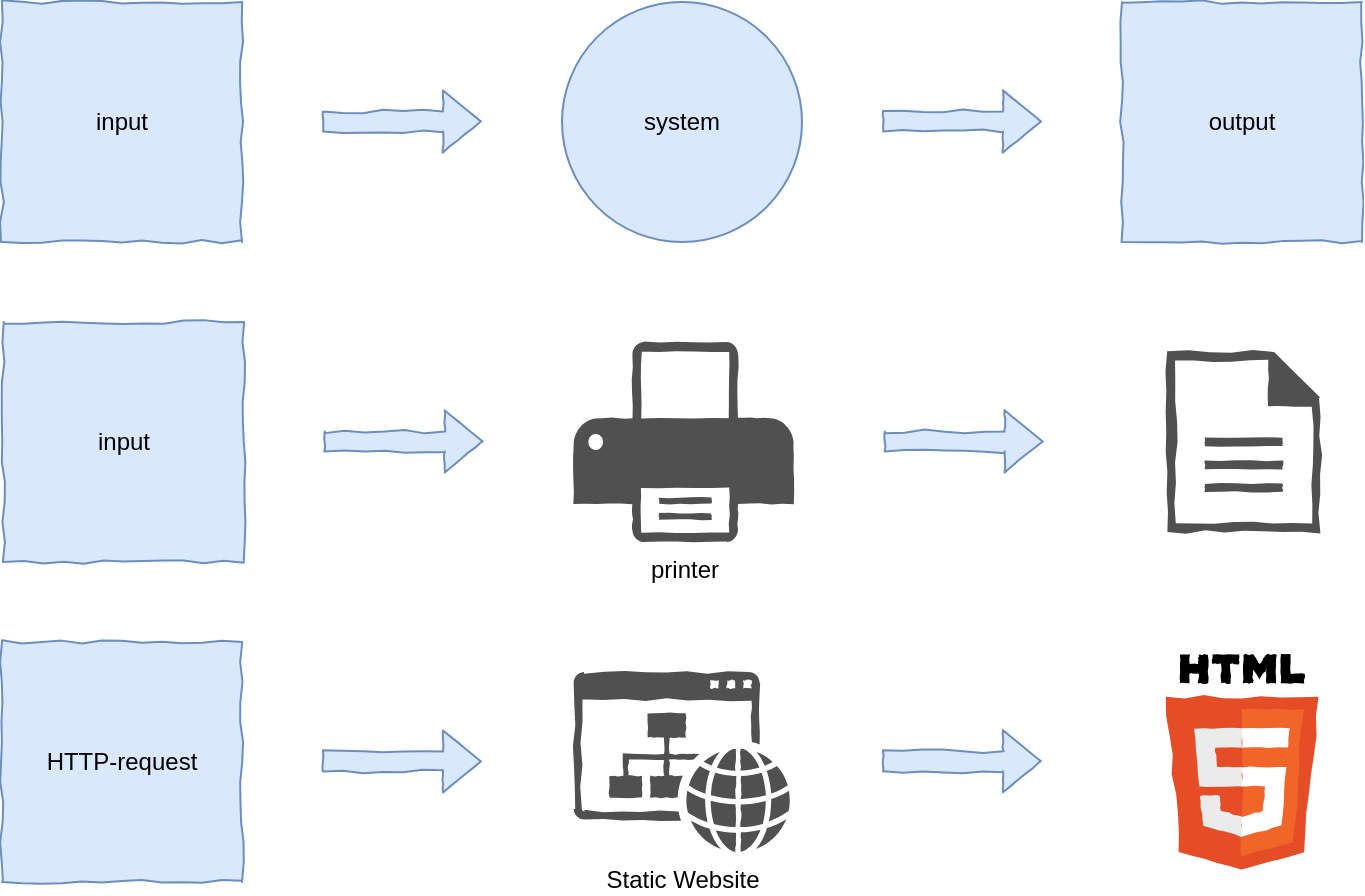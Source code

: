 <mxfile version="19.0.3" type="device" pages="5"><diagram id="li1Z2_9ZasxeaxoO6WDO" name="stateless"><mxGraphModel dx="1422" dy="993" grid="1" gridSize="10" guides="1" tooltips="1" connect="1" arrows="1" fold="1" page="1" pageScale="1.1" pageWidth="850" pageHeight="1100" math="0" shadow="0"><root><mxCell id="0"/><mxCell id="1" parent="0"/><mxCell id="yqoet7kKamnOXVkWt0O8-1" value="input" style="rounded=0;whiteSpace=wrap;html=1;fillColor=#dae8fc;strokeColor=#6c8ebf;comic=1;" parent="1" vertex="1"><mxGeometry x="40" y="40" width="120" height="120" as="geometry"/></mxCell><mxCell id="yqoet7kKamnOXVkWt0O8-2" value="" style="shape=flexArrow;endArrow=classic;html=1;rounded=0;fillColor=#dae8fc;strokeColor=#6c8ebf;comic=1;" parent="1" edge="1"><mxGeometry width="50" height="50" relative="1" as="geometry"><mxPoint x="200" y="99.71" as="sourcePoint"/><mxPoint x="280" y="99.71" as="targetPoint"/></mxGeometry></mxCell><mxCell id="yqoet7kKamnOXVkWt0O8-3" value="output" style="rounded=0;whiteSpace=wrap;html=1;fillColor=#dae8fc;strokeColor=#6c8ebf;comic=1;" parent="1" vertex="1"><mxGeometry x="600" y="40" width="120" height="120" as="geometry"/></mxCell><mxCell id="yqoet7kKamnOXVkWt0O8-4" value="system" style="ellipse;whiteSpace=wrap;html=1;aspect=fixed;fillColor=#dae8fc;strokeColor=#6c8ebf;comic=1;" parent="1" vertex="1"><mxGeometry x="320" y="40" width="120" height="120" as="geometry"/></mxCell><mxCell id="yqoet7kKamnOXVkWt0O8-5" value="" style="shape=flexArrow;endArrow=classic;html=1;rounded=0;fillColor=#dae8fc;strokeColor=#6c8ebf;comic=1;" parent="1" edge="1"><mxGeometry width="50" height="50" relative="1" as="geometry"><mxPoint x="480" y="99.71" as="sourcePoint"/><mxPoint x="560" y="99.71" as="targetPoint"/></mxGeometry></mxCell><mxCell id="yqoet7kKamnOXVkWt0O8-6" value="input" style="rounded=0;whiteSpace=wrap;html=1;fillColor=#dae8fc;strokeColor=#6c8ebf;comic=1;" parent="1" vertex="1"><mxGeometry x="40.86" y="200" width="120" height="120" as="geometry"/></mxCell><mxCell id="yqoet7kKamnOXVkWt0O8-8" value="printer" style="sketch=0;pointerEvents=1;shadow=0;dashed=0;html=1;strokeColor=none;fillColor=#505050;labelPosition=center;verticalLabelPosition=bottom;verticalAlign=top;outlineConnect=0;align=center;shape=mxgraph.office.devices.printer;comic=1;" parent="1" vertex="1"><mxGeometry x="325.86" y="210" width="110" height="100" as="geometry"/></mxCell><mxCell id="yqoet7kKamnOXVkWt0O8-9" value="" style="shape=flexArrow;endArrow=classic;html=1;rounded=0;fillColor=#dae8fc;strokeColor=#6c8ebf;comic=1;" parent="1" edge="1"><mxGeometry width="50" height="50" relative="1" as="geometry"><mxPoint x="200.86" y="259.71" as="sourcePoint"/><mxPoint x="280.86" y="259.71" as="targetPoint"/></mxGeometry></mxCell><mxCell id="yqoet7kKamnOXVkWt0O8-10" value="" style="shape=flexArrow;endArrow=classic;html=1;rounded=0;fillColor=#dae8fc;strokeColor=#6c8ebf;comic=1;" parent="1" edge="1"><mxGeometry width="50" height="50" relative="1" as="geometry"><mxPoint x="480.86" y="259.71" as="sourcePoint"/><mxPoint x="560.86" y="259.71" as="targetPoint"/></mxGeometry></mxCell><mxCell id="yqoet7kKamnOXVkWt0O8-11" value="" style="sketch=0;pointerEvents=1;shadow=0;dashed=0;html=1;strokeColor=none;fillColor=#505050;labelPosition=center;verticalLabelPosition=bottom;verticalAlign=top;outlineConnect=0;align=center;shape=mxgraph.office.concepts.document;comic=1;" parent="1" vertex="1"><mxGeometry x="622.56" y="215" width="76.6" height="90" as="geometry"/></mxCell><mxCell id="yqoet7kKamnOXVkWt0O8-15" value="HTTP-request" style="rounded=0;whiteSpace=wrap;html=1;fillColor=#dae8fc;strokeColor=#6c8ebf;comic=1;" parent="1" vertex="1"><mxGeometry x="40" y="360" width="120" height="120" as="geometry"/></mxCell><mxCell id="yqoet7kKamnOXVkWt0O8-16" value="" style="shape=flexArrow;endArrow=classic;html=1;rounded=0;fillColor=#dae8fc;strokeColor=#6c8ebf;comic=1;" parent="1" edge="1"><mxGeometry width="50" height="50" relative="1" as="geometry"><mxPoint x="200" y="419.71" as="sourcePoint"/><mxPoint x="280" y="419.71" as="targetPoint"/></mxGeometry></mxCell><mxCell id="yqoet7kKamnOXVkWt0O8-17" value="Static Website" style="sketch=0;pointerEvents=1;shadow=0;dashed=0;html=1;strokeColor=none;fillColor=#505050;labelPosition=center;verticalLabelPosition=bottom;verticalAlign=top;outlineConnect=0;align=center;shape=mxgraph.office.concepts.website;comic=1;" parent="1" vertex="1"><mxGeometry x="325.82" y="375" width="108.37" height="90" as="geometry"/></mxCell><mxCell id="yqoet7kKamnOXVkWt0O8-18" value="" style="shape=flexArrow;endArrow=classic;html=1;rounded=0;fillColor=#dae8fc;strokeColor=#6c8ebf;comic=1;" parent="1" edge="1"><mxGeometry width="50" height="50" relative="1" as="geometry"><mxPoint x="480" y="419.66" as="sourcePoint"/><mxPoint x="560.0" y="419.66" as="targetPoint"/></mxGeometry></mxCell><mxCell id="TYu0bR-V-BIf-lIYEibf-1" value="" style="dashed=0;outlineConnect=0;html=1;align=center;labelPosition=center;verticalLabelPosition=bottom;verticalAlign=top;shape=mxgraph.weblogos.html5;shadow=0;comic=1;" parent="1" vertex="1"><mxGeometry x="621.9" y="366.19" width="76.2" height="107.61" as="geometry"/></mxCell></root></mxGraphModel></diagram><diagram id="AZV09bY6U0gUkL8_2Xv4" name="stateful"><mxGraphModel dx="1422" dy="850" grid="1" gridSize="10" guides="1" tooltips="1" connect="1" arrows="1" fold="1" page="1" pageScale="1" pageWidth="850" pageHeight="1100" math="0" shadow="0"><root><mxCell id="0"/><mxCell id="1" parent="0"/><mxCell id="7bk5Bskpx-4sF6uG3YsZ-1" value="input" style="rounded=0;whiteSpace=wrap;html=1;fillColor=#dae8fc;strokeColor=#6c8ebf;comic=1;" parent="1" vertex="1"><mxGeometry x="40" y="40" width="120" height="120" as="geometry"/></mxCell><mxCell id="7bk5Bskpx-4sF6uG3YsZ-2" value="" style="shape=flexArrow;endArrow=classic;html=1;rounded=0;fillColor=#dae8fc;strokeColor=#6c8ebf;comic=1;" parent="1" edge="1"><mxGeometry width="50" height="50" relative="1" as="geometry"><mxPoint x="200" y="99.71" as="sourcePoint"/><mxPoint x="280" y="99.71" as="targetPoint"/></mxGeometry></mxCell><mxCell id="7bk5Bskpx-4sF6uG3YsZ-3" value="output" style="rounded=0;whiteSpace=wrap;html=1;fillColor=#dae8fc;strokeColor=#6c8ebf;comic=1;" parent="1" vertex="1"><mxGeometry x="600" y="40" width="120" height="120" as="geometry"/></mxCell><mxCell id="7bk5Bskpx-4sF6uG3YsZ-4" value="system" style="ellipse;whiteSpace=wrap;html=1;aspect=fixed;fillColor=#dae8fc;strokeColor=#6c8ebf;comic=1;" parent="1" vertex="1"><mxGeometry x="320" y="40" width="120" height="120" as="geometry"/></mxCell><mxCell id="7bk5Bskpx-4sF6uG3YsZ-5" value="" style="shape=flexArrow;endArrow=classic;html=1;rounded=0;fillColor=#dae8fc;strokeColor=#6c8ebf;comic=1;" parent="1" edge="1"><mxGeometry width="50" height="50" relative="1" as="geometry"><mxPoint x="480" y="99.71" as="sourcePoint"/><mxPoint x="560" y="99.71" as="targetPoint"/></mxGeometry></mxCell><mxCell id="7bk5Bskpx-4sF6uG3YsZ-6" value="State" style="strokeWidth=2;html=1;shape=mxgraph.flowchart.database;whiteSpace=wrap;shadow=0;fillColor=#dae8fc;strokeColor=#6c8ebf;comic=1;" parent="1" vertex="1"><mxGeometry x="340" y="320" width="80" height="60" as="geometry"/></mxCell><mxCell id="7bk5Bskpx-4sF6uG3YsZ-12" value="" style="shape=flexArrow;endArrow=classic;html=1;rounded=0;fillColor=#dae8fc;strokeColor=#6c8ebf;comic=1;" parent="1" edge="1"><mxGeometry width="50" height="50" relative="1" as="geometry"><mxPoint x="360" y="200" as="sourcePoint"/><mxPoint x="360" y="280" as="targetPoint"/></mxGeometry></mxCell><mxCell id="7bk5Bskpx-4sF6uG3YsZ-13" value="" style="shape=flexArrow;endArrow=classic;html=1;rounded=0;fillColor=#dae8fc;strokeColor=#6c8ebf;comic=1;" parent="1" edge="1"><mxGeometry width="50" height="50" relative="1" as="geometry"><mxPoint x="400" y="280" as="sourcePoint"/><mxPoint x="400" y="200" as="targetPoint"/></mxGeometry></mxCell><mxCell id="7bk5Bskpx-4sF6uG3YsZ-15" value="login to web&lt;br style=&quot;font-size: 16px;&quot;&gt;open mobile app" style="rounded=0;whiteSpace=wrap;html=1;fillColor=#dae8fc;strokeColor=#6c8ebf;comic=1;jiggle=1;" parent="1" vertex="1"><mxGeometry x="40" y="440" width="120" height="120" as="geometry"/></mxCell><mxCell id="7bk5Bskpx-4sF6uG3YsZ-17" value="" style="shape=flexArrow;endArrow=classic;html=1;rounded=0;fillColor=#dae8fc;strokeColor=#6c8ebf;comic=1;jiggle=1;" parent="1" edge="1"><mxGeometry width="50" height="50" relative="1" as="geometry"><mxPoint x="200" y="499.76" as="sourcePoint"/><mxPoint x="280" y="499.76" as="targetPoint"/></mxGeometry></mxCell><mxCell id="7bk5Bskpx-4sF6uG3YsZ-18" value="accounts&lt;br style=&quot;font-size: 16px;&quot;&gt;account balance&lt;br style=&quot;font-size: 16px;&quot;&gt;transaction history" style="rounded=0;whiteSpace=wrap;html=1;fillColor=#dae8fc;strokeColor=#6c8ebf;comic=1;jiggle=1;" parent="1" vertex="1"><mxGeometry x="600" y="440" width="120" height="120" as="geometry"/></mxCell><mxCell id="7bk5Bskpx-4sF6uG3YsZ-19" value="" style="shape=flexArrow;endArrow=classic;html=1;rounded=0;fillColor=#dae8fc;strokeColor=#6c8ebf;comic=1;jiggle=1;" parent="1" edge="1"><mxGeometry width="50" height="50" relative="1" as="geometry"><mxPoint x="470" y="499.71" as="sourcePoint"/><mxPoint x="550" y="499.71" as="targetPoint"/></mxGeometry></mxCell><mxCell id="7bk5Bskpx-4sF6uG3YsZ-20" value="database" style="strokeWidth=2;html=1;shape=mxgraph.flowchart.database;whiteSpace=wrap;shadow=0;fillColor=#dae8fc;strokeColor=#6c8ebf;comic=1;jiggle=1;" parent="1" vertex="1"><mxGeometry x="340" y="720" width="80" height="60" as="geometry"/></mxCell><mxCell id="7bk5Bskpx-4sF6uG3YsZ-21" value="" style="shape=flexArrow;endArrow=classic;html=1;rounded=0;fillColor=#dae8fc;strokeColor=#6c8ebf;comic=1;jiggle=1;" parent="1" edge="1"><mxGeometry width="50" height="50" relative="1" as="geometry"><mxPoint x="360" y="600" as="sourcePoint"/><mxPoint x="360" y="680" as="targetPoint"/></mxGeometry></mxCell><mxCell id="7bk5Bskpx-4sF6uG3YsZ-22" value="" style="shape=flexArrow;endArrow=classic;html=1;rounded=0;fillColor=#dae8fc;strokeColor=#6c8ebf;comic=1;jiggle=1;" parent="1" edge="1"><mxGeometry width="50" height="50" relative="1" as="geometry"><mxPoint x="400" y="680" as="sourcePoint"/><mxPoint x="400" y="600" as="targetPoint"/></mxGeometry></mxCell><mxCell id="uc-RzllxqezxY1QVGpYT-1" value="" style="shape=image;verticalLabelPosition=bottom;labelBackgroundColor=default;verticalAlign=top;aspect=fixed;imageAspect=0;image=https://ksk-limburg.sparkasseblog.de/files/2019/08/ak-psd2-icon-s-app.png;strokeWidth=3;comic=1;jiggle=1;" parent="1" vertex="1"><mxGeometry x="301.15" y="435" width="157.7" height="130" as="geometry"/></mxCell></root></mxGraphModel></diagram><diagram id="z_gH5glWk6rSovBKr49o" name="microservices"><mxGraphModel dx="2228" dy="1323" grid="1" gridSize="10" guides="1" tooltips="1" connect="1" arrows="1" fold="1" page="1" pageScale="1" pageWidth="850" pageHeight="1100" math="0" shadow="0"><root><mxCell id="0"/><mxCell id="1" parent="0"/><mxCell id="bvgw5lfCj7fHzxwqs2tf-47" value="" style="rounded=0;whiteSpace=wrap;html=1;fillColor=#dae8fc;strokeColor=#6c8ebf;comic=1;jiggle=1;" vertex="1" parent="1"><mxGeometry x="510" y="520" width="100" height="100" as="geometry"/></mxCell><mxCell id="bvgw5lfCj7fHzxwqs2tf-46" value="" style="rounded=0;whiteSpace=wrap;html=1;fillColor=#dae8fc;strokeColor=#6c8ebf;comic=1;jiggle=1;" vertex="1" parent="1"><mxGeometry x="630" y="680" width="100" height="100" as="geometry"/></mxCell><mxCell id="bvgw5lfCj7fHzxwqs2tf-45" value="" style="rounded=0;whiteSpace=wrap;html=1;fillColor=#dae8fc;strokeColor=#6c8ebf;comic=1;jiggle=1;" vertex="1" parent="1"><mxGeometry x="510" y="680" width="100" height="100" as="geometry"/></mxCell><mxCell id="bvgw5lfCj7fHzxwqs2tf-43" value="" style="rounded=0;whiteSpace=wrap;html=1;fillColor=#dae8fc;strokeColor=#6c8ebf;comic=1;jiggle=1;" vertex="1" parent="1"><mxGeometry x="390" y="680" width="100" height="100" as="geometry"/></mxCell><mxCell id="bvgw5lfCj7fHzxwqs2tf-1" value="" style="rounded=0;whiteSpace=wrap;html=1;fillColor=#dae8fc;strokeColor=#6c8ebf;comic=1;jiggle=1;" vertex="1" parent="1"><mxGeometry x="40" y="40" width="280" height="240" as="geometry"/></mxCell><mxCell id="bvgw5lfCj7fHzxwqs2tf-6" value="UI" style="ellipse;whiteSpace=wrap;html=1;aspect=fixed;fillColor=#d5e8d4;strokeColor=#82b366;opacity=70;" vertex="1" parent="1"><mxGeometry x="120" y="57.5" width="120" height="120" as="geometry"/></mxCell><mxCell id="bvgw5lfCj7fHzxwqs2tf-7" value="Data Access&lt;br&gt;Layer" style="ellipse;whiteSpace=wrap;html=1;aspect=fixed;fillColor=#f8cecc;strokeColor=#b85450;opacity=70;" vertex="1" parent="1"><mxGeometry x="70" y="142.5" width="120" height="120" as="geometry"/></mxCell><mxCell id="bvgw5lfCj7fHzxwqs2tf-8" value="Buiness Logic" style="ellipse;whiteSpace=wrap;html=1;aspect=fixed;fillColor=#fff2cc;strokeColor=#d6b656;opacity=70;" vertex="1" parent="1"><mxGeometry x="170" y="142.5" width="120" height="120" as="geometry"/></mxCell><mxCell id="bvgw5lfCj7fHzxwqs2tf-9" value="" style="shape=flexArrow;endArrow=classic;startArrow=classic;html=1;rounded=0;comic=1;jiggle=1;fillColor=#dae8fc;strokeColor=#6c8ebf;" edge="1" parent="1"><mxGeometry width="100" height="100" relative="1" as="geometry"><mxPoint x="160" y="420" as="sourcePoint"/><mxPoint x="160" y="320" as="targetPoint"/></mxGeometry></mxCell><mxCell id="bvgw5lfCj7fHzxwqs2tf-10" value="Data" style="shape=datastore;whiteSpace=wrap;html=1;opacity=70;fillColor=#dae8fc;strokeColor=#6c8ebf;" vertex="1" parent="1"><mxGeometry x="130" y="460" width="60" height="60" as="geometry"/></mxCell><mxCell id="bvgw5lfCj7fHzxwqs2tf-29" value="Microservice&lt;br&gt;1" style="ellipse;whiteSpace=wrap;html=1;aspect=fixed;fillColor=#fff2cc;strokeColor=#d6b656;opacity=70;" vertex="1" parent="1"><mxGeometry x="400" y="690" width="80" height="80" as="geometry"/></mxCell><mxCell id="bvgw5lfCj7fHzxwqs2tf-30" value="Microservice&lt;br&gt;2" style="ellipse;whiteSpace=wrap;html=1;aspect=fixed;fillColor=#fff2cc;strokeColor=#d6b656;opacity=70;" vertex="1" parent="1"><mxGeometry x="520" y="690" width="80" height="80" as="geometry"/></mxCell><mxCell id="bvgw5lfCj7fHzxwqs2tf-31" value="Microservice&lt;br&gt;n" style="ellipse;whiteSpace=wrap;html=1;aspect=fixed;fillColor=#fff2cc;strokeColor=#d6b656;opacity=70;" vertex="1" parent="1"><mxGeometry x="640" y="690" width="80" height="80" as="geometry"/></mxCell><mxCell id="bvgw5lfCj7fHzxwqs2tf-32" value="UI" style="ellipse;whiteSpace=wrap;html=1;aspect=fixed;fillColor=#d5e8d4;strokeColor=#82b366;opacity=70;" vertex="1" parent="1"><mxGeometry x="520" y="530" width="80" height="80" as="geometry"/></mxCell><mxCell id="bvgw5lfCj7fHzxwqs2tf-33" value="" style="endArrow=classic;html=1;rounded=0;comic=1;jiggle=1;exitX=0.5;exitY=1;exitDx=0;exitDy=0;entryX=0.5;entryY=0;entryDx=0;entryDy=0;fillColor=#dae8fc;strokeColor=#6c8ebf;" edge="1" parent="1" source="bvgw5lfCj7fHzxwqs2tf-32" target="bvgw5lfCj7fHzxwqs2tf-29"><mxGeometry width="50" height="50" relative="1" as="geometry"><mxPoint x="610" y="760" as="sourcePoint"/><mxPoint x="660" y="710" as="targetPoint"/></mxGeometry></mxCell><mxCell id="bvgw5lfCj7fHzxwqs2tf-34" value="" style="endArrow=classic;html=1;rounded=0;comic=1;jiggle=1;exitX=0.5;exitY=1;exitDx=0;exitDy=0;entryX=0.5;entryY=0;entryDx=0;entryDy=0;fillColor=#dae8fc;strokeColor=#6c8ebf;" edge="1" parent="1" source="bvgw5lfCj7fHzxwqs2tf-32" target="bvgw5lfCj7fHzxwqs2tf-30"><mxGeometry width="50" height="50" relative="1" as="geometry"><mxPoint x="530" y="620" as="sourcePoint"/><mxPoint x="450" y="700" as="targetPoint"/></mxGeometry></mxCell><mxCell id="bvgw5lfCj7fHzxwqs2tf-35" value="" style="endArrow=classic;startArrow=classic;html=1;rounded=0;comic=1;jiggle=1;exitX=1;exitY=0.5;exitDx=0;exitDy=0;entryX=0;entryY=0.5;entryDx=0;entryDy=0;fillColor=#dae8fc;strokeColor=#6c8ebf;" edge="1" parent="1" source="bvgw5lfCj7fHzxwqs2tf-30" target="bvgw5lfCj7fHzxwqs2tf-31"><mxGeometry width="50" height="50" relative="1" as="geometry"><mxPoint x="610" y="760" as="sourcePoint"/><mxPoint x="660" y="710" as="targetPoint"/></mxGeometry></mxCell><mxCell id="bvgw5lfCj7fHzxwqs2tf-36" value="" style="shape=flexArrow;endArrow=classic;startArrow=classic;html=1;rounded=0;comic=1;jiggle=1;fillColor=#dae8fc;strokeColor=#6c8ebf;" edge="1" parent="1"><mxGeometry width="100" height="100" relative="1" as="geometry"><mxPoint x="440" y="910" as="sourcePoint"/><mxPoint x="440" y="810" as="targetPoint"/></mxGeometry></mxCell><mxCell id="bvgw5lfCj7fHzxwqs2tf-37" value="Data" style="shape=datastore;whiteSpace=wrap;html=1;opacity=70;fillColor=#dae8fc;strokeColor=#6c8ebf;" vertex="1" parent="1"><mxGeometry x="410" y="950" width="60" height="60" as="geometry"/></mxCell><mxCell id="bvgw5lfCj7fHzxwqs2tf-38" value="" style="shape=flexArrow;endArrow=classic;startArrow=classic;html=1;rounded=0;comic=1;jiggle=1;fillColor=#dae8fc;strokeColor=#6c8ebf;" edge="1" parent="1"><mxGeometry width="100" height="100" relative="1" as="geometry"><mxPoint x="560" y="910" as="sourcePoint"/><mxPoint x="560" y="810" as="targetPoint"/></mxGeometry></mxCell><mxCell id="bvgw5lfCj7fHzxwqs2tf-39" value="Data" style="shape=datastore;whiteSpace=wrap;html=1;opacity=70;fillColor=#dae8fc;strokeColor=#6c8ebf;" vertex="1" parent="1"><mxGeometry x="530" y="950" width="60" height="60" as="geometry"/></mxCell><mxCell id="bvgw5lfCj7fHzxwqs2tf-40" value="" style="shape=flexArrow;endArrow=classic;startArrow=classic;html=1;rounded=0;comic=1;jiggle=1;fillColor=#dae8fc;strokeColor=#6c8ebf;" edge="1" parent="1"><mxGeometry width="100" height="100" relative="1" as="geometry"><mxPoint x="680" y="910" as="sourcePoint"/><mxPoint x="680" y="810" as="targetPoint"/></mxGeometry></mxCell><mxCell id="bvgw5lfCj7fHzxwqs2tf-41" value="Data" style="shape=datastore;whiteSpace=wrap;html=1;opacity=70;fillColor=#dae8fc;strokeColor=#6c8ebf;" vertex="1" parent="1"><mxGeometry x="650" y="950" width="60" height="60" as="geometry"/></mxCell></root></mxGraphModel></diagram><diagram id="lEDadOy9dhqkfLiQRZPT" name="Container"><mxGraphModel dx="1910" dy="1134" grid="1" gridSize="10" guides="1" tooltips="1" connect="1" arrows="1" fold="1" page="1" pageScale="1" pageWidth="1600" pageHeight="900" math="0" shadow="0"><root><mxCell id="0"/><mxCell id="1" parent="0"/><mxCell id="pWW4XWF9MXO5VmXJvALi-44" value="" style="group" vertex="1" connectable="0" parent="1"><mxGeometry x="40" y="400" width="320" height="410" as="geometry"/></mxCell><mxCell id="pWW4XWF9MXO5VmXJvALi-1" value="Bare Metal" style="text;html=1;align=center;verticalAlign=middle;resizable=0;points=[];autosize=1;strokeColor=none;fillColor=none;fontSize=37;" vertex="1" parent="pWW4XWF9MXO5VmXJvALi-44"><mxGeometry x="65" y="360" width="190" height="50" as="geometry"/></mxCell><mxCell id="pWW4XWF9MXO5VmXJvALi-5" value="Infrastructure" style="rounded=1;whiteSpace=wrap;html=1;fontSize=20;opacity=70;labelPosition=center;verticalLabelPosition=middle;align=center;verticalAlign=middle;fillColor=#0050ef;strokeColor=#001DBC;fontColor=#ffffff;" vertex="1" parent="pWW4XWF9MXO5VmXJvALi-44"><mxGeometry y="240" width="320" height="110" as="geometry"/></mxCell><mxCell id="pWW4XWF9MXO5VmXJvALi-12" value="Operating System" style="rounded=1;whiteSpace=wrap;html=1;fontSize=20;opacity=70;labelPosition=center;verticalLabelPosition=middle;align=center;verticalAlign=middle;fillColor=#e51400;strokeColor=#B20000;fontColor=#ffffff;" vertex="1" parent="pWW4XWF9MXO5VmXJvALi-44"><mxGeometry y="130" width="320" height="110" as="geometry"/></mxCell><mxCell id="pWW4XWF9MXO5VmXJvALi-16" value="bins/libs" style="rounded=1;whiteSpace=wrap;html=1;fontSize=20;opacity=70;labelPosition=center;verticalLabelPosition=middle;align=center;verticalAlign=middle;fillColor=#fa6800;strokeColor=#C73500;fontColor=#000000;" vertex="1" parent="pWW4XWF9MXO5VmXJvALi-44"><mxGeometry y="65" width="320" height="65" as="geometry"/></mxCell><mxCell id="pWW4XWF9MXO5VmXJvALi-17" value="Application" style="rounded=1;whiteSpace=wrap;html=1;fontSize=20;opacity=70;labelPosition=center;verticalLabelPosition=middle;align=center;verticalAlign=middle;fillColor=#fa6800;strokeColor=#C73500;fontColor=#000000;" vertex="1" parent="pWW4XWF9MXO5VmXJvALi-44"><mxGeometry width="320" height="65" as="geometry"/></mxCell><mxCell id="pWW4XWF9MXO5VmXJvALi-45" value="" style="group" vertex="1" connectable="0" parent="1"><mxGeometry x="440" y="180" width="320" height="630" as="geometry"/></mxCell><mxCell id="pWW4XWF9MXO5VmXJvALi-2" value="Virtual Machine" style="text;html=1;align=center;verticalAlign=middle;resizable=0;points=[];autosize=1;strokeColor=none;fillColor=none;fontSize=37;" vertex="1" parent="pWW4XWF9MXO5VmXJvALi-45"><mxGeometry x="25" y="580" width="270" height="50" as="geometry"/></mxCell><mxCell id="pWW4XWF9MXO5VmXJvALi-9" value="Infrastructure" style="rounded=1;whiteSpace=wrap;html=1;fontSize=20;opacity=70;labelPosition=center;verticalLabelPosition=middle;align=center;verticalAlign=middle;fillColor=#0050ef;strokeColor=#001DBC;fontColor=#ffffff;" vertex="1" parent="pWW4XWF9MXO5VmXJvALi-45"><mxGeometry y="460" width="320" height="110" as="geometry"/></mxCell><mxCell id="pWW4XWF9MXO5VmXJvALi-13" value="Operating System" style="rounded=1;whiteSpace=wrap;html=1;fontSize=20;opacity=70;labelPosition=center;verticalLabelPosition=middle;align=center;verticalAlign=middle;fillColor=#e51400;strokeColor=#B20000;fontColor=#ffffff;" vertex="1" parent="pWW4XWF9MXO5VmXJvALi-45"><mxGeometry y="350" width="320" height="110" as="geometry"/></mxCell><mxCell id="pWW4XWF9MXO5VmXJvALi-18" value="Hypervisor" style="rounded=1;whiteSpace=wrap;html=1;fontSize=20;opacity=70;labelPosition=center;verticalLabelPosition=middle;align=center;verticalAlign=middle;fillColor=#d80073;strokeColor=#A50040;fontColor=#ffffff;" vertex="1" parent="pWW4XWF9MXO5VmXJvALi-45"><mxGeometry y="240" width="320" height="110" as="geometry"/></mxCell><mxCell id="pWW4XWF9MXO5VmXJvALi-19" value="Guest OS" style="rounded=1;whiteSpace=wrap;html=1;fontSize=20;opacity=70;labelPosition=center;verticalLabelPosition=middle;align=center;verticalAlign=middle;fillColor=#fa6800;strokeColor=#C73500;fontColor=#000000;" vertex="1" parent="pWW4XWF9MXO5VmXJvALi-45"><mxGeometry y="130" width="100" height="110" as="geometry"/></mxCell><mxCell id="pWW4XWF9MXO5VmXJvALi-20" value="Guest OS" style="rounded=1;whiteSpace=wrap;html=1;fontSize=20;opacity=70;labelPosition=center;verticalLabelPosition=middle;align=center;verticalAlign=middle;fillColor=#a20025;strokeColor=#6F0000;fontColor=#ffffff;" vertex="1" parent="pWW4XWF9MXO5VmXJvALi-45"><mxGeometry x="110" y="130" width="100" height="110" as="geometry"/></mxCell><mxCell id="pWW4XWF9MXO5VmXJvALi-21" value="Guest OS" style="rounded=1;whiteSpace=wrap;html=1;fontSize=20;opacity=70;labelPosition=center;verticalLabelPosition=middle;align=center;verticalAlign=middle;fillColor=#6a00ff;strokeColor=#3700CC;fontColor=#ffffff;" vertex="1" parent="pWW4XWF9MXO5VmXJvALi-45"><mxGeometry x="220" y="130" width="100" height="110" as="geometry"/></mxCell><mxCell id="pWW4XWF9MXO5VmXJvALi-22" value="bins/libs" style="rounded=1;whiteSpace=wrap;html=1;fontSize=20;opacity=70;labelPosition=center;verticalLabelPosition=middle;align=center;verticalAlign=middle;fillColor=#fa6800;strokeColor=#C73500;fontColor=#000000;" vertex="1" parent="pWW4XWF9MXO5VmXJvALi-45"><mxGeometry y="65" width="100" height="65" as="geometry"/></mxCell><mxCell id="pWW4XWF9MXO5VmXJvALi-23" value="bins/libs" style="rounded=1;whiteSpace=wrap;html=1;fontSize=20;opacity=70;labelPosition=center;verticalLabelPosition=middle;align=center;verticalAlign=middle;fillColor=#a20025;strokeColor=#6F0000;fontColor=#ffffff;" vertex="1" parent="pWW4XWF9MXO5VmXJvALi-45"><mxGeometry x="110" y="65" width="100" height="65" as="geometry"/></mxCell><mxCell id="pWW4XWF9MXO5VmXJvALi-24" value="bins/libs" style="rounded=1;whiteSpace=wrap;html=1;fontSize=20;opacity=70;labelPosition=center;verticalLabelPosition=middle;align=center;verticalAlign=middle;fillColor=#6a00ff;strokeColor=#3700CC;fontColor=#ffffff;" vertex="1" parent="pWW4XWF9MXO5VmXJvALi-45"><mxGeometry x="220" y="65" width="100" height="65" as="geometry"/></mxCell><mxCell id="pWW4XWF9MXO5VmXJvALi-25" value="App 1" style="rounded=1;whiteSpace=wrap;html=1;fontSize=20;opacity=70;labelPosition=center;verticalLabelPosition=middle;align=center;verticalAlign=middle;fillColor=#fa6800;strokeColor=#C73500;fontColor=#000000;" vertex="1" parent="pWW4XWF9MXO5VmXJvALi-45"><mxGeometry width="100" height="65" as="geometry"/></mxCell><mxCell id="pWW4XWF9MXO5VmXJvALi-26" value="App 2" style="rounded=1;whiteSpace=wrap;html=1;fontSize=20;opacity=70;labelPosition=center;verticalLabelPosition=middle;align=center;verticalAlign=middle;fillColor=#a20025;strokeColor=#6F0000;fontColor=#ffffff;" vertex="1" parent="pWW4XWF9MXO5VmXJvALi-45"><mxGeometry x="110" width="100" height="65" as="geometry"/></mxCell><mxCell id="pWW4XWF9MXO5VmXJvALi-27" value="App n" style="rounded=1;whiteSpace=wrap;html=1;fontSize=20;opacity=70;labelPosition=center;verticalLabelPosition=middle;align=center;verticalAlign=middle;fillColor=#6a00ff;strokeColor=#3700CC;fontColor=#ffffff;" vertex="1" parent="pWW4XWF9MXO5VmXJvALi-45"><mxGeometry x="220" width="100" height="65" as="geometry"/></mxCell><mxCell id="pWW4XWF9MXO5VmXJvALi-46" value="" style="group" vertex="1" connectable="0" parent="1"><mxGeometry x="840" y="290" width="320" height="520" as="geometry"/></mxCell><mxCell id="pWW4XWF9MXO5VmXJvALi-3" value="Container" style="text;html=1;align=center;verticalAlign=middle;resizable=0;points=[];autosize=1;strokeColor=none;fillColor=none;fontSize=37;" vertex="1" parent="pWW4XWF9MXO5VmXJvALi-46"><mxGeometry x="70" y="470" width="180" height="50" as="geometry"/></mxCell><mxCell id="pWW4XWF9MXO5VmXJvALi-10" value="Infrastructure" style="rounded=1;whiteSpace=wrap;html=1;fontSize=20;opacity=70;labelPosition=center;verticalLabelPosition=middle;align=center;verticalAlign=middle;fillColor=#0050ef;strokeColor=#001DBC;fontColor=#ffffff;" vertex="1" parent="pWW4XWF9MXO5VmXJvALi-46"><mxGeometry y="350" width="320" height="110" as="geometry"/></mxCell><mxCell id="pWW4XWF9MXO5VmXJvALi-14" value="Operating System" style="rounded=1;whiteSpace=wrap;html=1;fontSize=20;opacity=70;labelPosition=center;verticalLabelPosition=middle;align=center;verticalAlign=middle;fillColor=#e51400;strokeColor=#B20000;fontColor=#ffffff;" vertex="1" parent="pWW4XWF9MXO5VmXJvALi-46"><mxGeometry y="240" width="320" height="110" as="geometry"/></mxCell><mxCell id="pWW4XWF9MXO5VmXJvALi-28" value="Container Engine" style="rounded=1;whiteSpace=wrap;html=1;fontSize=20;opacity=70;labelPosition=center;verticalLabelPosition=middle;align=center;verticalAlign=middle;fillColor=#008a00;strokeColor=#005700;fontColor=#ffffff;" vertex="1" parent="pWW4XWF9MXO5VmXJvALi-46"><mxGeometry y="130" width="320" height="110" as="geometry"/></mxCell><mxCell id="pWW4XWF9MXO5VmXJvALi-29" value="bins/libs" style="rounded=1;whiteSpace=wrap;html=1;fontSize=20;opacity=70;labelPosition=center;verticalLabelPosition=middle;align=center;verticalAlign=middle;fillColor=#fa6800;strokeColor=#C73500;fontColor=#000000;" vertex="1" parent="pWW4XWF9MXO5VmXJvALi-46"><mxGeometry y="65" width="100" height="65" as="geometry"/></mxCell><mxCell id="pWW4XWF9MXO5VmXJvALi-30" value="bins/libs" style="rounded=1;whiteSpace=wrap;html=1;fontSize=20;opacity=70;labelPosition=center;verticalLabelPosition=middle;align=center;verticalAlign=middle;fillColor=#a20025;strokeColor=#6F0000;fontColor=#ffffff;" vertex="1" parent="pWW4XWF9MXO5VmXJvALi-46"><mxGeometry x="110" y="65" width="100" height="65" as="geometry"/></mxCell><mxCell id="pWW4XWF9MXO5VmXJvALi-31" value="bins/libs" style="rounded=1;whiteSpace=wrap;html=1;fontSize=20;opacity=70;labelPosition=center;verticalLabelPosition=middle;align=center;verticalAlign=middle;fillColor=#6a00ff;strokeColor=#3700CC;fontColor=#ffffff;" vertex="1" parent="pWW4XWF9MXO5VmXJvALi-46"><mxGeometry x="220" y="65" width="100" height="65" as="geometry"/></mxCell><mxCell id="pWW4XWF9MXO5VmXJvALi-32" value="App 1" style="rounded=1;whiteSpace=wrap;html=1;fontSize=20;opacity=70;labelPosition=center;verticalLabelPosition=middle;align=center;verticalAlign=middle;fillColor=#fa6800;strokeColor=#C73500;fontColor=#000000;" vertex="1" parent="pWW4XWF9MXO5VmXJvALi-46"><mxGeometry width="100" height="65" as="geometry"/></mxCell><mxCell id="pWW4XWF9MXO5VmXJvALi-33" value="App 2" style="rounded=1;whiteSpace=wrap;html=1;fontSize=20;opacity=70;labelPosition=center;verticalLabelPosition=middle;align=center;verticalAlign=middle;fillColor=#a20025;strokeColor=#6F0000;fontColor=#ffffff;" vertex="1" parent="pWW4XWF9MXO5VmXJvALi-46"><mxGeometry x="110" width="100" height="65" as="geometry"/></mxCell><mxCell id="pWW4XWF9MXO5VmXJvALi-34" value="App n" style="rounded=1;whiteSpace=wrap;html=1;fontSize=20;opacity=70;labelPosition=center;verticalLabelPosition=middle;align=center;verticalAlign=middle;fillColor=#6a00ff;strokeColor=#3700CC;fontColor=#ffffff;" vertex="1" parent="pWW4XWF9MXO5VmXJvALi-46"><mxGeometry x="220" width="100" height="65" as="geometry"/></mxCell><mxCell id="pWW4XWF9MXO5VmXJvALi-47" value="" style="group" vertex="1" connectable="0" parent="1"><mxGeometry x="1240" y="215" width="320" height="595" as="geometry"/></mxCell><mxCell id="pWW4XWF9MXO5VmXJvALi-41" value="App 1" style="rounded=1;whiteSpace=wrap;html=1;fontSize=20;opacity=70;labelPosition=center;verticalLabelPosition=top;align=center;verticalAlign=bottom;fillColor=#fa6800;strokeColor=#C73500;fontColor=#000000;" vertex="1" parent="pWW4XWF9MXO5VmXJvALi-47"><mxGeometry width="190" height="100" as="geometry"/></mxCell><mxCell id="pWW4XWF9MXO5VmXJvALi-4" value="Function" style="text;html=1;align=center;verticalAlign=middle;resizable=0;points=[];autosize=1;strokeColor=none;fillColor=none;fontSize=37;" vertex="1" parent="pWW4XWF9MXO5VmXJvALi-47"><mxGeometry x="80" y="545" width="160" height="50" as="geometry"/></mxCell><mxCell id="pWW4XWF9MXO5VmXJvALi-11" value="Infrastructure" style="rounded=1;whiteSpace=wrap;html=1;fontSize=20;opacity=70;labelPosition=center;verticalLabelPosition=middle;align=center;verticalAlign=middle;fillColor=#0050ef;strokeColor=#001DBC;fontColor=#ffffff;" vertex="1" parent="pWW4XWF9MXO5VmXJvALi-47"><mxGeometry y="425" width="320" height="110" as="geometry"/></mxCell><mxCell id="pWW4XWF9MXO5VmXJvALi-15" value="Operating System" style="rounded=1;whiteSpace=wrap;html=1;fontSize=20;opacity=70;labelPosition=center;verticalLabelPosition=middle;align=center;verticalAlign=middle;fillColor=#e51400;strokeColor=#B20000;fontColor=#ffffff;" vertex="1" parent="pWW4XWF9MXO5VmXJvALi-47"><mxGeometry y="315" width="320" height="110" as="geometry"/></mxCell><mxCell id="pWW4XWF9MXO5VmXJvALi-35" value="Container Engine" style="rounded=1;whiteSpace=wrap;html=1;fontSize=20;opacity=70;labelPosition=center;verticalLabelPosition=middle;align=center;verticalAlign=middle;fillColor=#008a00;strokeColor=#005700;fontColor=#ffffff;" vertex="1" parent="pWW4XWF9MXO5VmXJvALi-47"><mxGeometry y="205" width="320" height="110" as="geometry"/></mxCell><mxCell id="pWW4XWF9MXO5VmXJvALi-36" value="Function Platform" style="rounded=1;whiteSpace=wrap;html=1;fontSize=20;opacity=70;labelPosition=center;verticalLabelPosition=middle;align=center;verticalAlign=middle;fillColor=#a0522d;strokeColor=#6D1F00;fontColor=#ffffff;" vertex="1" parent="pWW4XWF9MXO5VmXJvALi-47"><mxGeometry y="140" width="320" height="65" as="geometry"/></mxCell><mxCell id="pWW4XWF9MXO5VmXJvALi-37" value="libs" style="rounded=1;whiteSpace=wrap;html=1;fontSize=20;opacity=70;labelPosition=center;verticalLabelPosition=middle;align=center;verticalAlign=middle;fillColor=#a0522d;strokeColor=#6D1F00;fontColor=#ffffff;" vertex="1" parent="pWW4XWF9MXO5VmXJvALi-47"><mxGeometry y="100" width="320" height="40" as="geometry"/></mxCell><mxCell id="pWW4XWF9MXO5VmXJvALi-38" value="Function 1" style="rounded=1;whiteSpace=wrap;html=1;fontSize=20;opacity=70;labelPosition=center;verticalLabelPosition=middle;align=center;verticalAlign=middle;" vertex="1" parent="pWW4XWF9MXO5VmXJvALi-47"><mxGeometry x="10" y="20" width="80" height="65" as="geometry"/></mxCell><mxCell id="pWW4XWF9MXO5VmXJvALi-39" value="Function 2" style="rounded=1;whiteSpace=wrap;html=1;fontSize=20;opacity=70;labelPosition=center;verticalLabelPosition=middle;align=center;verticalAlign=middle;" vertex="1" parent="pWW4XWF9MXO5VmXJvALi-47"><mxGeometry x="100" y="20" width="80" height="65" as="geometry"/></mxCell><mxCell id="pWW4XWF9MXO5VmXJvALi-42" value="App 2" style="rounded=1;whiteSpace=wrap;html=1;fontSize=20;opacity=70;labelPosition=center;verticalLabelPosition=top;align=center;verticalAlign=bottom;fillColor=#a20025;strokeColor=#6F0000;fontColor=#000000;" vertex="1" parent="pWW4XWF9MXO5VmXJvALi-47"><mxGeometry x="200" width="120" height="100" as="geometry"/></mxCell><mxCell id="pWW4XWF9MXO5VmXJvALi-43" value="Function 3" style="rounded=1;whiteSpace=wrap;html=1;fontSize=20;opacity=70;labelPosition=center;verticalLabelPosition=middle;align=center;verticalAlign=middle;" vertex="1" parent="pWW4XWF9MXO5VmXJvALi-47"><mxGeometry x="220" y="17.5" width="80" height="65" as="geometry"/></mxCell></root></mxGraphModel></diagram><diagram id="SNqSJJ9RNLeD80jcOtTE" name="shiftleft"><mxGraphModel dx="1591" dy="945" grid="1" gridSize="10" guides="1" tooltips="1" connect="1" arrows="1" fold="1" page="1" pageScale="1" pageWidth="1600" pageHeight="900" math="0" shadow="0"><root><mxCell id="0"/><mxCell id="1" parent="0"/><mxCell id="M23oZkw1v7Tx1YugGgw3-5" value="dev" style="shape=umlActor;verticalLabelPosition=bottom;verticalAlign=top;html=1;outlineConnect=0;fillColor=#dae8fc;strokeColor=#6c8ebf;" vertex="1" parent="1"><mxGeometry x="40" y="750" width="60" height="120" as="geometry"/></mxCell><mxCell id="M23oZkw1v7Tx1YugGgw3-7" value="code" style="verticalLabelPosition=bottom;html=1;verticalAlign=top;align=center;strokeColor=#6c8ebf;fillColor=#dae8fc;shape=mxgraph.azure.code_file;pointerEvents=1;" vertex="1" parent="1"><mxGeometry x="260" y="772.5" width="71.25" height="75" as="geometry"/></mxCell><mxCell id="M23oZkw1v7Tx1YugGgw3-12" value="repository" style="verticalLabelPosition=middle;html=1;verticalAlign=middle;align=left;strokeColor=#6c8ebf;fillColor=#dae8fc;shape=mxgraph.azure.git_repository;labelPosition=right;" vertex="1" parent="1"><mxGeometry x="260" y="610" width="70" height="70" as="geometry"/></mxCell><mxCell id="M23oZkw1v7Tx1YugGgw3-22" value="artifact" style="aspect=fixed;perimeter=ellipsePerimeter;html=1;align=left;shadow=0;dashed=0;fontColor=#000000;labelBackgroundColor=#ffffff;fontSize=12;spacingTop=3;image;image=img/lib/ibm/vpc/ObjectStorage.svg;labelPosition=right;verticalLabelPosition=middle;verticalAlign=middle;" vertex="1" parent="1"><mxGeometry x="265" y="270" width="60" height="60" as="geometry"/></mxCell><mxCell id="M23oZkw1v7Tx1YugGgw3-24" value="" style="group" vertex="1" connectable="0" parent="1"><mxGeometry x="160" y="390" width="270" height="120" as="geometry"/></mxCell><mxCell id="M23oZkw1v7Tx1YugGgw3-15" value="build" style="triangle;whiteSpace=wrap;html=1;fillColor=#dae8fc;strokeColor=#6c8ebf;" vertex="1" parent="M23oZkw1v7Tx1YugGgw3-24"><mxGeometry width="90" height="120" as="geometry"/></mxCell><mxCell id="M23oZkw1v7Tx1YugGgw3-16" value="analyze" style="triangle;whiteSpace=wrap;html=1;fillColor=#dae8fc;strokeColor=#6c8ebf;" vertex="1" parent="M23oZkw1v7Tx1YugGgw3-24"><mxGeometry x="90" width="90" height="120" as="geometry"/></mxCell><mxCell id="M23oZkw1v7Tx1YugGgw3-17" value="test" style="triangle;whiteSpace=wrap;html=1;fillColor=#dae8fc;strokeColor=#6c8ebf;" vertex="1" parent="M23oZkw1v7Tx1YugGgw3-24"><mxGeometry x="180" width="90" height="120" as="geometry"/></mxCell><mxCell id="M23oZkw1v7Tx1YugGgw3-25" value="" style="endArrow=classic;html=1;rounded=0;entryX=0;entryY=0.5;entryDx=0;entryDy=0;entryPerimeter=0;fillColor=#dae8fc;strokeColor=#6c8ebf;" edge="1" parent="1" source="M23oZkw1v7Tx1YugGgw3-5" target="M23oZkw1v7Tx1YugGgw3-7"><mxGeometry width="50" height="50" relative="1" as="geometry"><mxPoint x="350" y="450" as="sourcePoint"/><mxPoint x="400" y="400" as="targetPoint"/></mxGeometry></mxCell><mxCell id="M23oZkw1v7Tx1YugGgw3-26" value="" style="endArrow=classic;html=1;rounded=0;entryX=0.5;entryY=1;entryDx=0;entryDy=0;entryPerimeter=0;fillColor=#dae8fc;strokeColor=#6c8ebf;exitX=0.5;exitY=0;exitDx=0;exitDy=0;exitPerimeter=0;" edge="1" parent="1" source="M23oZkw1v7Tx1YugGgw3-7" target="M23oZkw1v7Tx1YugGgw3-12"><mxGeometry width="50" height="50" relative="1" as="geometry"><mxPoint x="110" y="820" as="sourcePoint"/><mxPoint x="270" y="820" as="targetPoint"/></mxGeometry></mxCell><mxCell id="M23oZkw1v7Tx1YugGgw3-28" value="" style="endArrow=classic;html=1;rounded=0;exitX=0.5;exitY=0;exitDx=0;exitDy=0;exitPerimeter=0;fillColor=#dae8fc;strokeColor=#6c8ebf;" edge="1" parent="1" source="M23oZkw1v7Tx1YugGgw3-12"><mxGeometry width="50" height="50" relative="1" as="geometry"><mxPoint x="350" y="450" as="sourcePoint"/><mxPoint x="295" y="510" as="targetPoint"/></mxGeometry></mxCell><mxCell id="M23oZkw1v7Tx1YugGgw3-29" value="" style="edgeStyle=orthogonalEdgeStyle;rounded=0;orthogonalLoop=1;jettySize=auto;html=1;fillColor=#dae8fc;strokeColor=#6c8ebf;" edge="1" parent="1" target="M23oZkw1v7Tx1YugGgw3-22"><mxGeometry relative="1" as="geometry"><mxPoint x="295" y="400" as="sourcePoint"/></mxGeometry></mxCell><mxCell id="M23oZkw1v7Tx1YugGgw3-30" value="ops" style="shape=umlActor;verticalLabelPosition=bottom;verticalAlign=top;html=1;outlineConnect=0;fillColor=#dae8fc;strokeColor=#6c8ebf;labelBackgroundColor=none;" vertex="1" parent="1"><mxGeometry x="920" y="660" width="60" height="120" as="geometry"/></mxCell><mxCell id="M23oZkw1v7Tx1YugGgw3-33" value="artifact" style="aspect=fixed;perimeter=ellipsePerimeter;html=1;align=left;shadow=0;dashed=0;fontColor=#000000;labelBackgroundColor=none;fontSize=12;spacingTop=3;image;image=img/lib/ibm/vpc/ObjectStorage.svg;labelPosition=right;verticalLabelPosition=middle;verticalAlign=middle;" vertex="1" parent="1"><mxGeometry x="739.83" y="780" width="60" height="60" as="geometry"/></mxCell><mxCell id="M23oZkw1v7Tx1YugGgw3-43" value="" style="sketch=0;pointerEvents=1;shadow=0;dashed=0;html=1;strokeColor=#6c8ebf;fillColor=#dae8fc;labelPosition=center;verticalLabelPosition=bottom;verticalAlign=top;outlineConnect=0;align=center;shape=mxgraph.office.servers.cluster_server;labelBackgroundColor=none;" vertex="1" parent="1"><mxGeometry x="720" y="480" width="99.66" height="120" as="geometry"/></mxCell><mxCell id="M23oZkw1v7Tx1YugGgw3-45" value="" style="shape=flexArrow;endArrow=classic;html=1;rounded=0;fontColor=#000000;fillColor=#dae8fc;strokeColor=#6c8ebf;labelBackgroundColor=none;" edge="1" parent="1"><mxGeometry width="50" height="50" relative="1" as="geometry"><mxPoint x="769.59" y="750" as="sourcePoint"/><mxPoint x="770" y="640" as="targetPoint"/></mxGeometry></mxCell><mxCell id="M23oZkw1v7Tx1YugGgw3-46" value="make it work" style="endArrow=classic;html=1;rounded=0;fontColor=#000000;labelBackgroundColor=none;" edge="1" parent="1" source="M23oZkw1v7Tx1YugGgw3-30"><mxGeometry width="50" height="50" relative="1" as="geometry"><mxPoint x="700" y="590" as="sourcePoint"/><mxPoint x="780" y="720" as="targetPoint"/></mxGeometry></mxCell><mxCell id="M23oZkw1v7Tx1YugGgw3-47" value="monitor/fix" style="endArrow=classic;html=1;rounded=0;fontColor=#000000;labelBackgroundColor=none;" edge="1" parent="1" source="M23oZkw1v7Tx1YugGgw3-30" target="M23oZkw1v7Tx1YugGgw3-43"><mxGeometry width="50" height="50" relative="1" as="geometry"><mxPoint x="700" y="590" as="sourcePoint"/><mxPoint x="750" y="540" as="targetPoint"/></mxGeometry></mxCell></root></mxGraphModel></diagram></mxfile>